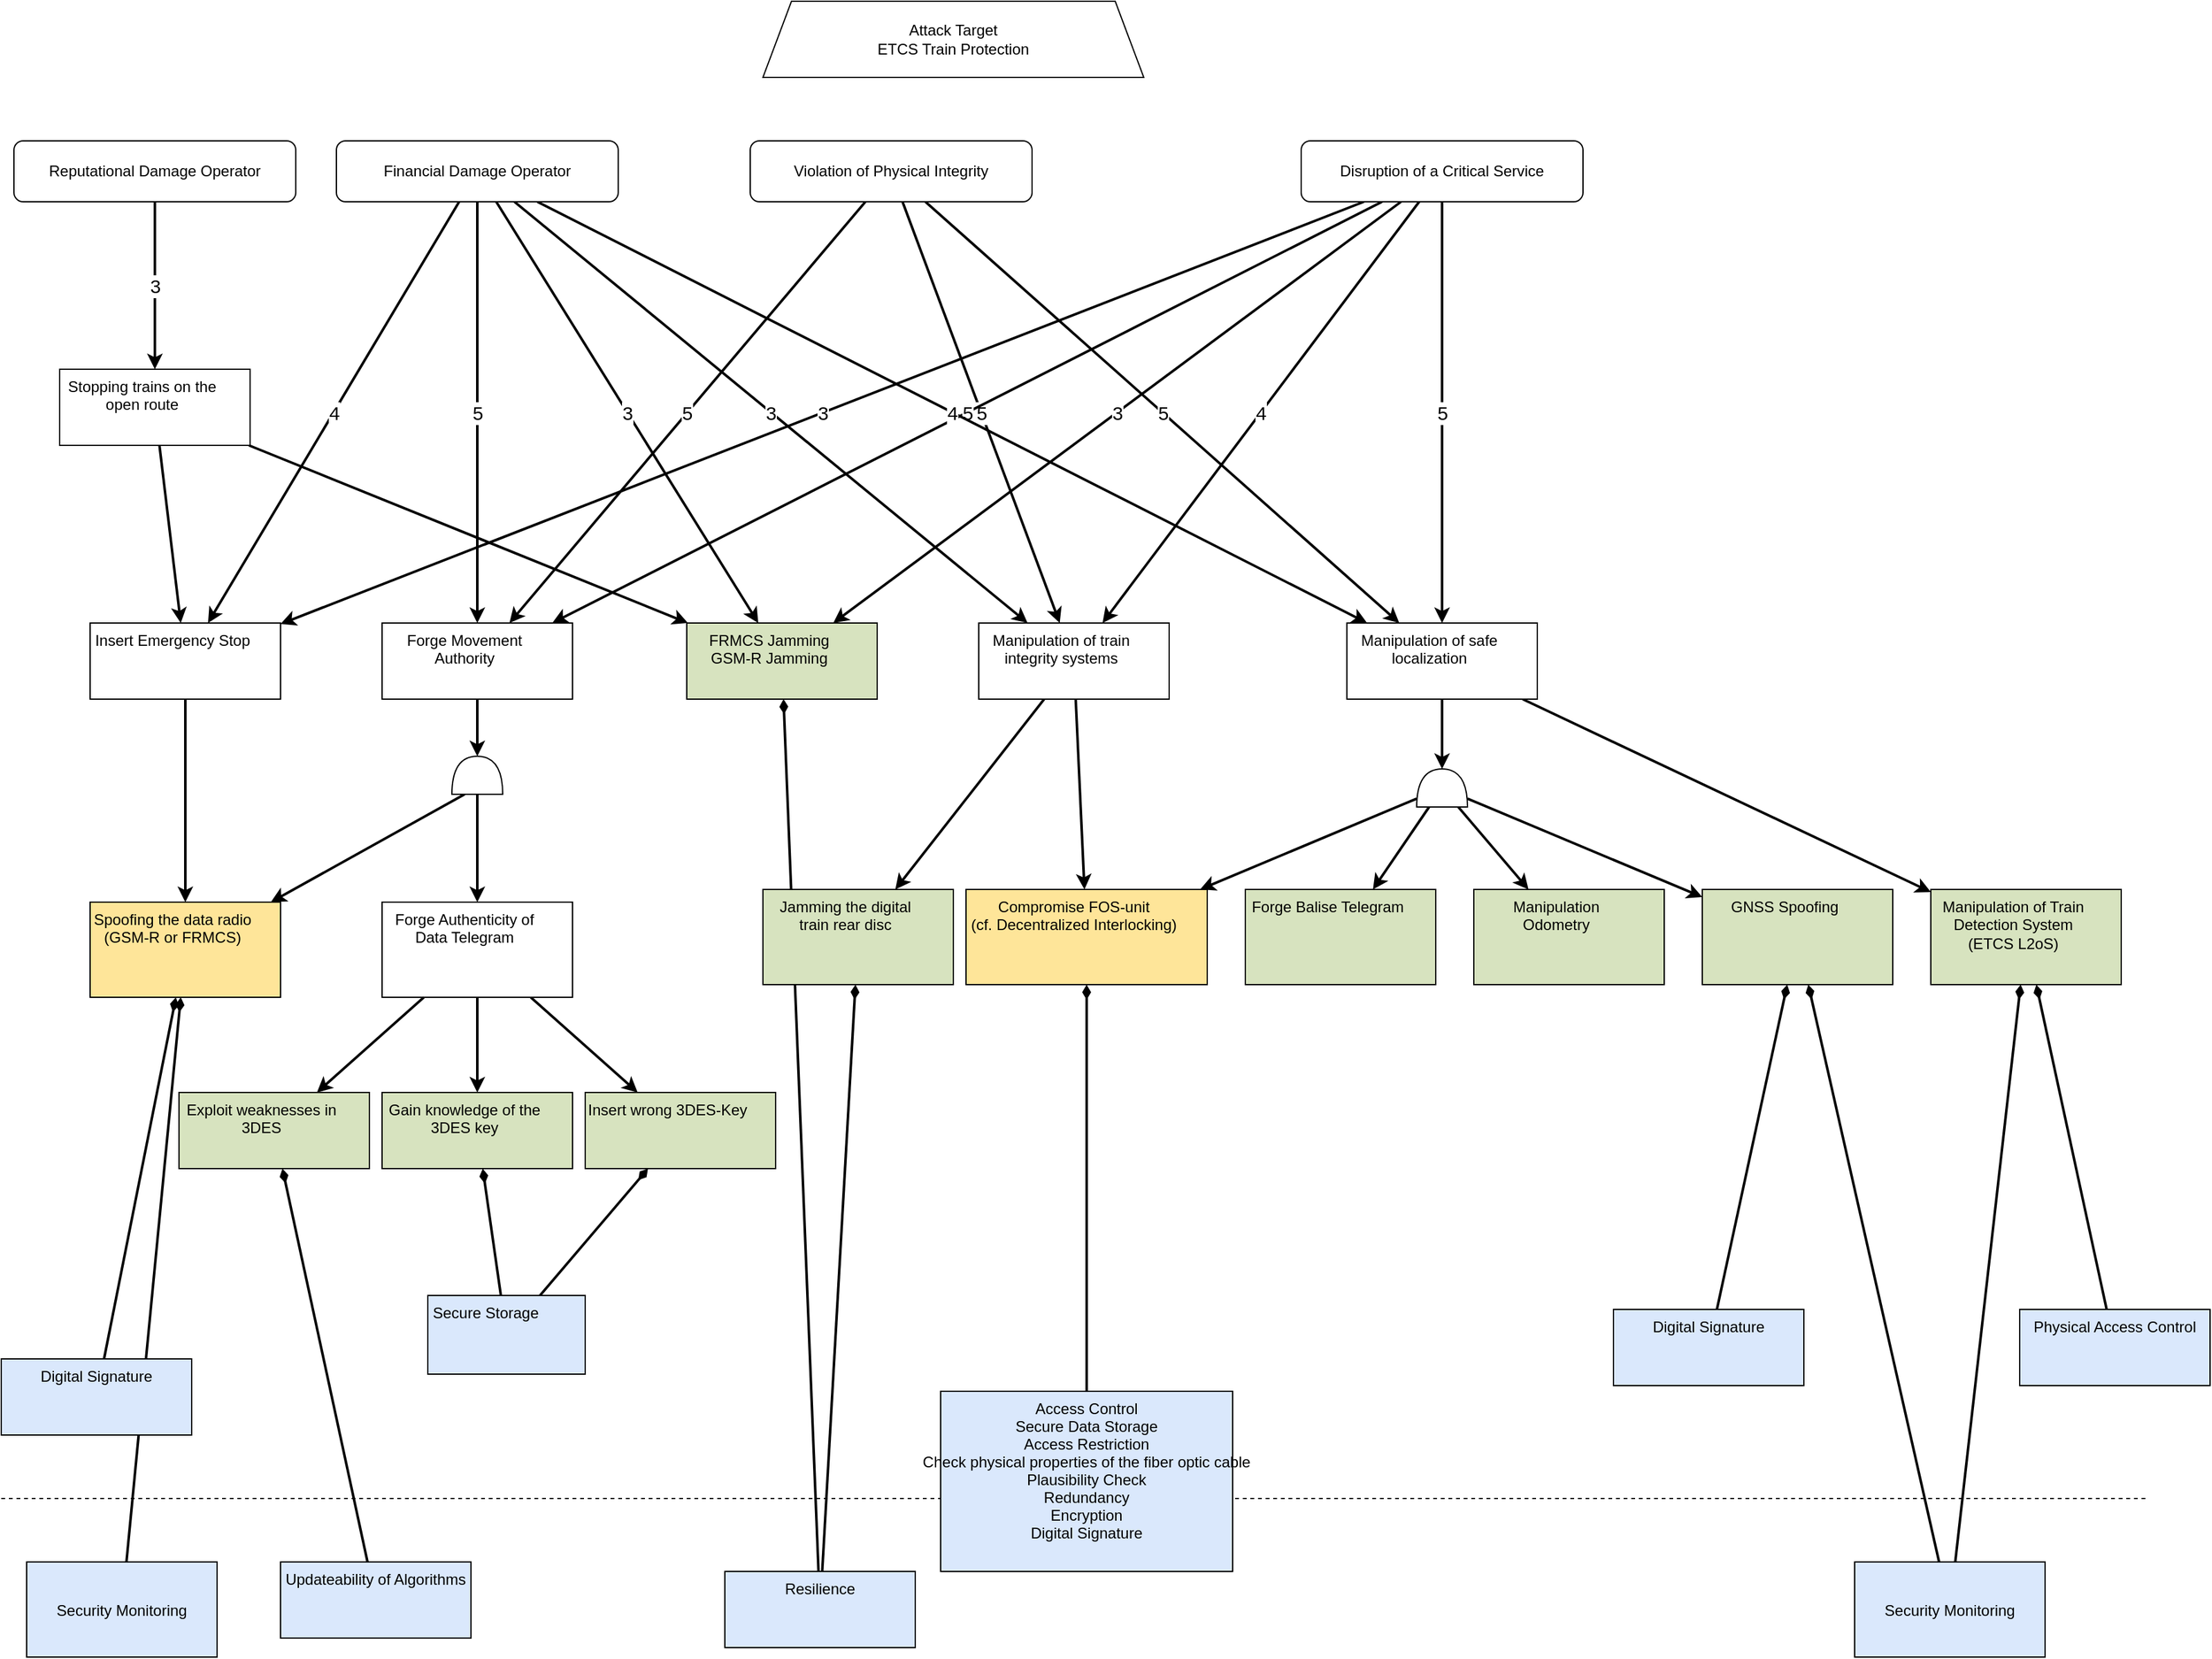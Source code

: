 <mxfile compressed="false" version="19.0.2" type="device">
  <diagram id="ATIOrnHLwweSFRtiGI0a" name="Seite-1">
    <mxGraphModel dx="1896" dy="2957" grid="1" gridSize="10" guides="1" tooltips="1" connect="1" arrows="1" fold="1" page="1" pageScale="1" pageWidth="1169" pageHeight="827" math="0" shadow="0">
      <root>
        <object tooltip="" id="0">
          <ag_global_attributes>
            <ag_global_attribute name="Resources" value="" iconName="hammer" min="0" max="5" />
            <ag_global_attribute name="Knowledge" value="" iconName="lightbulb" min="0" max="5" />
            <ag_global_attribute name="Location" value="" iconName="map_pin_ellipse" min="0" max="1" />
            <ag_global_attribute name="Impact" value="" iconName="flame" min="0" max="5" />
          </ag_global_attributes>
          <ag_attributes />
          <ag_computed_attributes />
          <ag_aggregation_functions>
            <ag_aggregation_function name="default" id="6b1d22791hih8" default="activity_w;link" fn="function (collection) { &#10;    var result = null; &#10;    if (collection.childAttributes.length == 1) { &#10;        result = collection.childAttributes[0].attributes;&#10;        result._marking = collection.childAttributes[0].id;&#10;    } else { &#10;        var candidates = []; &#10;        var worstValue = 0; &#10;        collection.childAttributes.forEach(function(child) { &#10;            var value = parseInt(child.computedAttribute); &#10;            if (value &gt; worstValue) { &#10;                worstValue = value; &#10;                candidates = []; &#10;                candidates.push(child); &#10;            } else if (value == worstValue) { &#10;                candidates.push(child); &#10;            } &#10;        }); &#10;        var tiebreaker = function(candidates, name, max) { &#10;            var min_value = max; &#10;            candidates.forEach(function(node) { &#10;                min_value = Math.min(min_value, node.attributes[name]); &#10;            }); &#10;            result = []; &#10;            candidates.forEach(function(node) { &#10;                if (node.attributes[name] == min_value) { &#10;                    result.push(node); &#10;                } &#10;            }); &#10;            return result; &#10;        }; &#10;        if (candidates.length &gt; 1) { &#10;            candidates = tiebreaker(candidates, &quot;Resources&quot;, collection.globalAttributes[&quot;Resources&quot;].max); &#10;            if (candidates.length &gt; 1) { &#10;                candidates = tiebreaker(candidates, &quot;Knowledge&quot;, collection.globalAttributes[&quot;Knowledge&quot;].max); &#10;            } &#10;        } &#10;        result = candidates[0].attributes;&#10;        result._marking = candidates[0].id;&#10;    } &#10;    return result; &#10;}" />
            <ag_aggregation_function name="AND" id="gf0d4f199018" default="and" fn="function (collection) { &#10;    var result = {}; &#10;    var ids = [];&#10;    collection.childAttributes.forEach(function(child) { &#10;    for (var attribute in child.attributes) { &#10;            if (attribute in result) { &#10;                result[attribute] += parseInt(child.attributes[attribute]); &#10;            } else { &#10;                result[attribute] = parseInt(child.attributes[attribute]); &#10;            } &#10;        }&#10;        ids.push(child.id);&#10;    }); &#10;    for (var attribute in result) { &#10;        if (attribute in collection.globalAttributes) { &#10;            result[attribute] = Math.min(collection.globalAttributes[attribute].max, result[attribute]); &#10;        } &#10;    }&#10;    result._marking = ids.join(&quot;;&quot;);&#10;    return result; &#10;}" />
            <ag_aggregation_function name="Security Control" id="73f575i0ghij5" default="activity_g;activity_y" fn="function (collection) { &#10;    var result = {}; &#10;    for (var attribute in collection.localAttributes) { &#10;        result[attribute] = parseInt(collection.localAttributes[attribute]); &#10;    } &#10;    collection.childAttributes.forEach(function(child) { &#10;        for (var attribute in child.attributes) { &#10;            if (attribute in collection.globalAttributes) { &#10;                if (attribute in result) { &#10;                    result[attribute] += parseInt(child.attributes[attribute]); &#10;                } &#10;            } &#10;        } &#10;    }); &#10;    for (var attribute in result) { &#10;        if (attribute in collection.globalAttributes) { &#10;            result[attribute] = Math.min(collection.globalAttributes[attribute].max, result[attribute]); &#10;        } &#10;    } &#10;    return result; &#10;}" />
            <ag_aggregation_function name="Risk" id="egf49jfgj408" default="consequence" fn="function (collection) {  &#10;    var maxRisk = &quot;L&quot;; &#10;    var matrix = [ &#10;        [&quot;L&quot;, &quot;L&quot;, &quot;L&quot;, &quot;L&quot;, &quot;L&quot;], &#10;        [&quot;L&quot;, &quot;L&quot;, &quot;M&quot;, &quot;M&quot;, &quot;M&quot;], &#10;        [&quot;L&quot;, &quot;M&quot;, &quot;M&quot;, &quot;S&quot;, &quot;S&quot;], &#10;        [&quot;L&quot;, &quot;M&quot;, &quot;S&quot;, &quot;V&quot;, &quot;V&quot;], &#10;        [&quot;L&quot;, &quot;M&quot;, &quot;S&quot;, &quot;V&quot;, &quot;V&quot;], &#10;    ];&#10;    var updatedImpacts = [];&#10;    var ids = [];&#10; &#10;    var compareRisk = function(risk1, risk2) { &#10;        /*&#10;        * Returns:&#10;        *  - Null: if one of the parameters is not a character representing a risk&#10;        *  - Negativ integer: if risk1 &lt; risk2&#10;        *  - Zero: if risks are equal&#10;        *  - Positive integer: if risk1 &gt; risk2&#10;        */&#10;        var values = [&quot;L&quot;, &quot;M&quot;, &quot;S&quot;, &quot;V&quot;]; &#10;        var index_risk1 = values.indexOf(risk1); &#10;        var index_risk2 = values.indexOf(risk2); &#10; &#10;        if (index_risk1 == -1 || index_risk2 == -1) { &#10;            return null; &#10;        } &#10;        return index_risk1 - index_risk2; &#10; &#10;    } &#10;     &#10;    collection.childAttributes.forEach(function(child) {  &#10;        var impact = 1;  &#10;        if (child.edgeWeight !== null) {  &#10;            impact = parseInt(child.edgeWeight);  &#10;        }&#10;        var _impact = parseInt(child.attributes._impact) || 0;&#10;        impact = Math.max(impact - _impact, 1);&#10;        updatedImpacts.push(child.id + ':' + impact);&#10;        var af = parseInt(child.computedAttribute) || parseInt(child.attributes._af);&#10;        risk = matrix[af - 1][impact - 1];&#10;        result = compareRisk(risk, maxRisk);&#10;        if (result &gt; 0) { &#10;            maxRisk = risk;&#10;            ids = [child.id];&#10;        } else if (result == 0){&#10;            ids.push(child.id);&#10;        }&#10;    });  &#10;  &#10;    var result = {'_risk': maxRisk, &quot;_marking&quot;: ids.join(&quot;;&quot;)};&#10;    if (updatedImpacts.length &gt; 0) {&#10;        result._weight = updatedImpacts.join(';');&#10;    }&#10;    return result;&#10;}" />
            <ag_aggregation_function name="Impact" id="3j7heb16d5f6" default="" fn="function(collection) {&#10;    var impact = 0;&#10;    var result = {}&#10;    &#10;    collection.childAttributes.forEach(function(child) {&#10;        if (&quot;Impact&quot; in child.attributes) {&#10;            impact += parseInt(child.attributes[&quot;Impact&quot;]);&#10;        } else if (&quot;Resources&quot; in child.attributes &amp;&amp; &quot;Knowledge&quot; in child.attributes &amp;&amp; &quot;Location&quot; in child.attributes) {&#10;            result._af = child.computedAttribute&#10;            result._marking = child.id;&#10;        }&#10;    });&#10;    result._impact = Math.min(impact, collection.globalAttributes[&quot;Impact&quot;].max);&#10;    &#10;    return result;&#10;}" />
          </ag_aggregation_functions>
          <ag_computed_attributes_functions>
            <ag_computed_attributes_function name="default" id="dbg60ff69g9a" default="activity_w;activity_g;activity_y" fn="function (collection) { &#10;    var colorMatrix = {&#10;        5: {&quot;fillColor&quot;: &quot;#cc0000&quot;, &quot;fontColor&quot;: &quot;#ffffff&quot;},&#10;        4: {&quot;fillColor&quot;: &quot;#ff4000&quot;, &quot;fontColor&quot;: &quot;#ffffff&quot;},&#10;        3: {&quot;fillColor&quot;: &quot;#ffdd00&quot;, &quot;fontColor&quot;: &quot;#000000&quot;},&#10;        2: {&quot;fillColor&quot;: &quot;#d4ff00&quot;, &quot;fontColor&quot;: &quot;#000000&quot;},&#10;        1: {&quot;fillColor&quot;: &quot;#40ff00&quot;, &quot;fontColor&quot;: &quot;#000000&quot;}&#10;    }&#10;    var matrix = [ &#10;        [5, 5, 4, 3, 2], &#10;        [5, 4, 4, 3, 2], &#10;        [5, 4, 4, 3, 2], &#10;        [4, 3, 3, 2, 1], &#10;        [3, 2, 2, 1, 1], &#10;    ];&#10;    var result = {};&#10;    &#10;    if (&quot;Knowledge&quot; in collection.cellAttributes &amp;&amp; &quot;Resources&quot; in collection.cellAttributes) {&#10;        var knowledgeIndex = parseInt(collection.cellAttributes[&quot;Knowledge&quot;]) - 1; &#10;        var resourcesIndex = parseInt(collection.cellAttributes[&quot;Resources&quot;]) - 1;&#10;        &#10;        var value = Math.min(5, &#10;            Math.max(collection.globalAttributes[&quot;Location&quot;].max, &#10;                Math.max( matrix[knowledgeIndex][resourcesIndex] - parseInt(collection.cellAttributes[&quot;Location&quot;])) &#10;            ));&#10;        result = colorMatrix[value] || result;&#10;        result[&quot;value&quot;] = value;&#10;    }&#10;    &#10;    return result;&#10;}" />
            <ag_computed_attributes_function name="Risk" id="6c831697g9i0a" default="consequence" fn="function(collection){&#10;    var riskMatrix = {&#10;        &quot;V&quot;: {&quot;fillColor&quot;: &quot;#cc0000&quot;, &quot;fontColor&quot;: &quot;#ffffff&quot;},&#10;        &quot;S&quot;: {&quot;fillColor&quot;: &quot;#ff4000&quot;, &quot;fontColor&quot;: &quot;#ffffff&quot;},&#10;        &quot;M&quot;: {&quot;fillColor&quot;: &quot;#ffdd00&quot;, &quot;fontColor&quot;: &quot;#000000&quot;},&#10;        &quot;L&quot;: {&quot;fillColor&quot;: &quot;#40ff00&quot;, &quot;fontColor&quot;: &quot;#000000&quot;},&#10;    };&#10;    var result = {};&#10;    &#10;    if (&quot;_risk&quot; in collection.cellAttributes) {&#10;        var risk = collection.cellAttributes[&quot;_risk&quot;];&#10;        result = riskMatrix[risk] || result;&#10;        result[&quot;value&quot;] = risk;&#10;    }&#10;    &#10;    return result; &#10;}" />
          </ag_computed_attributes_functions>
          <mxCell />
        </object>
        <object id="1">
          <ag_attributes />
          <ag_computed_attributes />
          <mxCell parent="0" />
        </object>
        <object label="Attack Target&#10;ETCS Train Protection" id="S334DzjDF6qX_r4PbiIl-1">
          <ag_attributes />
          <ag_computed_attributes />
          <mxCell style="whiteSpace=wrap;shape=trapezoid;size=0.075;" parent="1" vertex="1">
            <mxGeometry x="610" y="-1630" width="300" height="60" as="geometry" />
          </mxCell>
        </object>
        <object id="S334DzjDF6qX_r4PbiIl-22">
          <ag_attributes />
          <ag_computed_attributes />
          <mxCell style="edgeStyle=none;rounded=0;orthogonalLoop=1;jettySize=auto;html=1;entryX=1;entryY=0.5;entryDx=0;entryDy=0;entryPerimeter=0;strokeWidth=2;strokeColor=#000000;" parent="1" source="S334DzjDF6qX_r4PbiIl-2" target="S334DzjDF6qX_r4PbiIl-20" edge="1">
            <mxGeometry relative="1" as="geometry" />
          </mxCell>
        </object>
        <object label="Forge Movement Authority" id="S334DzjDF6qX_r4PbiIl-2">
          <ag_attributes label="NaN" Resources="5" Knowledge="5" Location="1" _marking="S334DzjDF6qX_r4PbiIl-20" />
          <ag_computed_attributes fillColor="#40ff00" fontColor="#000000" value="1" />
          <ag_aggregation_function_reference ag_aggregation_function_reference="6b1d22791hih8" />
          <ag_computed_attributes_function_reference ag_computed_attributes_function_reference="dbg60ff69g9a" />
          <mxCell style="whiteSpace=wrap;shape=attackgraphs.node;verticalAlign=top;spacingRight=20;" parent="1" vertex="1">
            <mxGeometry x="310" y="-1140" width="150" height="60" as="geometry" />
          </mxCell>
        </object>
        <object id="S334DzjDF6qX_r4PbiIl-21">
          <ag_attributes />
          <ag_computed_attributes />
          <mxCell style="edgeStyle=none;rounded=0;orthogonalLoop=1;jettySize=auto;html=1;strokeWidth=2;strokeColor=#000000;" parent="1" source="S334DzjDF6qX_r4PbiIl-3" target="S334DzjDF6qX_r4PbiIl-19" edge="1">
            <mxGeometry relative="1" as="geometry" />
          </mxCell>
        </object>
        <object label="Insert Emergency Stop" id="S334DzjDF6qX_r4PbiIl-3">
          <ag_attributes label="NaN" Resources="5" Knowledge="5" Location="1" _marking="S334DzjDF6qX_r4PbiIl-19" />
          <ag_computed_attributes fillColor="#40ff00" fontColor="#000000" value="1" />
          <ag_aggregation_function_reference ag_aggregation_function_reference="6b1d22791hih8" />
          <ag_computed_attributes_function_reference ag_computed_attributes_function_reference="dbg60ff69g9a" />
          <mxCell style="whiteSpace=wrap;shape=attackgraphs.node;verticalAlign=top;spacingRight=20;" parent="1" vertex="1">
            <mxGeometry x="80" y="-1140" width="150" height="60" as="geometry" />
          </mxCell>
        </object>
        <object id="S334DzjDF6qX_r4PbiIl-30">
          <ag_attributes />
          <ag_computed_attributes />
          <mxCell style="edgeStyle=none;rounded=0;orthogonalLoop=1;jettySize=auto;html=1;strokeWidth=2;strokeColor=#000000;" parent="1" source="S334DzjDF6qX_r4PbiIl-4" target="S334DzjDF6qX_r4PbiIl-17" edge="1">
            <mxGeometry relative="1" as="geometry" />
          </mxCell>
        </object>
        <object id="S334DzjDF6qX_r4PbiIl-32">
          <ag_attributes />
          <ag_computed_attributes />
          <mxCell style="edgeStyle=none;rounded=0;orthogonalLoop=1;jettySize=auto;html=1;strokeWidth=2;strokeColor=#000000;" parent="1" source="S334DzjDF6qX_r4PbiIl-4" target="S334DzjDF6qX_r4PbiIl-31" edge="1">
            <mxGeometry relative="1" as="geometry" />
          </mxCell>
        </object>
        <object label="Manipulation of train integrity systems" id="S334DzjDF6qX_r4PbiIl-4">
          <ag_attributes label="NaN" Resources="4" Knowledge="5" Location="1" _marking="S334DzjDF6qX_r4PbiIl-31" />
          <ag_computed_attributes fillColor="#40ff00" fontColor="#000000" value="1" />
          <ag_aggregation_function_reference ag_aggregation_function_reference="6b1d22791hih8" />
          <ag_computed_attributes_function_reference ag_computed_attributes_function_reference="dbg60ff69g9a" />
          <mxCell style="whiteSpace=wrap;shape=attackgraphs.node;verticalAlign=top;spacingRight=20;" parent="1" vertex="1">
            <mxGeometry x="780" y="-1140" width="150" height="60" as="geometry" />
          </mxCell>
        </object>
        <object id="S334DzjDF6qX_r4PbiIl-11">
          <ag_attributes />
          <ag_computed_attributes />
          <mxCell style="rounded=0;orthogonalLoop=1;jettySize=auto;html=1;entryX=1;entryY=0.5;entryDx=0;entryDy=0;entryPerimeter=0;strokeWidth=2;strokeColor=#000000;" parent="1" source="S334DzjDF6qX_r4PbiIl-5" target="S334DzjDF6qX_r4PbiIl-10" edge="1">
            <mxGeometry relative="1" as="geometry" />
          </mxCell>
        </object>
        <object id="S334DzjDF6qX_r4PbiIl-34">
          <ag_attributes />
          <ag_computed_attributes />
          <mxCell style="edgeStyle=none;rounded=0;orthogonalLoop=1;jettySize=auto;html=1;strokeWidth=2;strokeColor=#000000;" parent="1" source="S334DzjDF6qX_r4PbiIl-5" target="S334DzjDF6qX_r4PbiIl-33" edge="1">
            <mxGeometry relative="1" as="geometry" />
          </mxCell>
        </object>
        <object label="Manipulation of safe localization" id="S334DzjDF6qX_r4PbiIl-5">
          <ag_attributes label="NaN" Resources="5" Knowledge="5" Location="0" _marking="S334DzjDF6qX_r4PbiIl-33" />
          <ag_computed_attributes fillColor="#40ff00" fontColor="#000000" value="1" />
          <ag_aggregation_function_reference ag_aggregation_function_reference="6b1d22791hih8" />
          <ag_computed_attributes_function_reference ag_computed_attributes_function_reference="dbg60ff69g9a" />
          <mxCell style="whiteSpace=wrap;shape=attackgraphs.node;verticalAlign=top;spacingRight=20;" parent="1" vertex="1">
            <mxGeometry x="1070" y="-1140" width="150" height="60" as="geometry" />
          </mxCell>
        </object>
        <object id="a57bcUCDRaRUsXKtjvgS-3">
          <ag_attributes />
          <ag_computed_attributes />
          <mxCell style="edgeStyle=none;rounded=0;orthogonalLoop=1;jettySize=auto;html=1;strokeWidth=2;startArrow=diamondThin;startFill=1;endArrow=none;endFill=0;strokeColor=#000000;" parent="1" source="S334DzjDF6qX_r4PbiIl-6" target="a57bcUCDRaRUsXKtjvgS-1" edge="1">
            <mxGeometry relative="1" as="geometry" />
          </mxCell>
        </object>
        <object label="FRMCS Jamming&#10;GSM-R Jamming" Resources="2" Knowledge="2" Location="1" id="S334DzjDF6qX_r4PbiIl-6">
          <ag_attributes label="NaN" Resources="4" Knowledge="5" Location="1" />
          <ag_computed_attributes fillColor="#40ff00" fontColor="#000000" value="1" />
          <ag_computed_attributes_function_reference ag_computed_attributes_function_reference="dbg60ff69g9a" />
          <ag_aggregation_function_reference ag_aggregation_function_reference="73f575i0ghij5" />
          <mxCell style="whiteSpace=wrap;fillColor=#d7e3bf;shape=attackgraphs.node;verticalAlign=top;spacingRight=20;" parent="1" vertex="1">
            <mxGeometry x="550" y="-1140" width="150" height="60" as="geometry" />
          </mxCell>
        </object>
        <object label="Forge Balise Telegram" Resources="3" Knowledge="3" Location="0" id="S334DzjDF6qX_r4PbiIl-9">
          <ag_attributes />
          <ag_computed_attributes fillColor="#ff4000" fontColor="#ffffff" value="4" />
          <ag_computed_attributes_function_reference ag_computed_attributes_function_reference="dbg60ff69g9a" />
          <mxCell style="whiteSpace=wrap;fillColor=#d7e3bf;shape=attackgraphs.node;verticalAlign=top;spacingRight=20;" parent="1" vertex="1">
            <mxGeometry x="990" y="-930" width="150" height="75" as="geometry" />
          </mxCell>
        </object>
        <object id="S334DzjDF6qX_r4PbiIl-12">
          <ag_attributes />
          <ag_computed_attributes />
          <mxCell style="rounded=0;orthogonalLoop=1;jettySize=auto;html=1;strokeWidth=2;strokeColor=#000000;" parent="1" source="S334DzjDF6qX_r4PbiIl-10" target="S334DzjDF6qX_r4PbiIl-9" edge="1">
            <mxGeometry relative="1" as="geometry" />
          </mxCell>
        </object>
        <object id="S334DzjDF6qX_r4PbiIl-15">
          <ag_attributes />
          <ag_computed_attributes />
          <mxCell style="edgeStyle=none;rounded=0;orthogonalLoop=1;jettySize=auto;html=1;strokeWidth=2;strokeColor=#000000;" parent="1" source="S334DzjDF6qX_r4PbiIl-10" target="S334DzjDF6qX_r4PbiIl-13" edge="1">
            <mxGeometry relative="1" as="geometry" />
          </mxCell>
        </object>
        <object id="S334DzjDF6qX_r4PbiIl-16">
          <ag_attributes />
          <ag_computed_attributes />
          <mxCell style="edgeStyle=none;rounded=0;orthogonalLoop=1;jettySize=auto;html=1;strokeWidth=2;strokeColor=#000000;" parent="1" source="S334DzjDF6qX_r4PbiIl-10" target="S334DzjDF6qX_r4PbiIl-14" edge="1">
            <mxGeometry relative="1" as="geometry" />
          </mxCell>
        </object>
        <object id="S334DzjDF6qX_r4PbiIl-18">
          <ag_attributes />
          <ag_computed_attributes />
          <mxCell style="edgeStyle=none;rounded=0;orthogonalLoop=1;jettySize=auto;html=1;strokeWidth=2;strokeColor=#000000;" parent="1" source="S334DzjDF6qX_r4PbiIl-10" target="S334DzjDF6qX_r4PbiIl-17" edge="1">
            <mxGeometry relative="1" as="geometry" />
          </mxCell>
        </object>
        <labelValue id="S334DzjDF6qX_r4PbiIl-10">
          <labelValue labelValue="" />
          <ag_attributes label="NaN" Resources="5" Knowledge="5" Location="1" _marking="S334DzjDF6qX_r4PbiIl-9;S334DzjDF6qX_r4PbiIl-13;S334DzjDF6qX_r4PbiIl-14;S334DzjDF6qX_r4PbiIl-17" />
          <ag_computed_attributes />
          <ag_aggregation_function_reference ag_aggregation_function_reference="gf0d4f199018" />
          <mxCell style="shape=or;whiteSpace=wrap;html=1;rotation=-90;" parent="1" vertex="1">
            <mxGeometry x="1130" y="-1030" width="30" height="40" as="geometry" />
          </mxCell>
        </labelValue>
        <object label="Manipulation&#10;Odometry" Resources="3" Knowledge="4" Location="1" id="S334DzjDF6qX_r4PbiIl-13">
          <ag_attributes />
          <ag_computed_attributes fillColor="#d4ff00" fontColor="#000000" value="2" />
          <ag_computed_attributes_function_reference ag_computed_attributes_function_reference="dbg60ff69g9a" />
          <mxCell style="whiteSpace=wrap;fillColor=#d7e3bf;shape=attackgraphs.node;verticalAlign=top;spacingRight=20;" parent="1" vertex="1">
            <mxGeometry x="1170" y="-930" width="150" height="75" as="geometry" />
          </mxCell>
        </object>
        <object id="a57bcUCDRaRUsXKtjvgS-7">
          <ag_attributes />
          <ag_computed_attributes />
          <mxCell style="edgeStyle=none;rounded=0;orthogonalLoop=1;jettySize=auto;html=1;strokeWidth=2;startArrow=diamondThin;startFill=1;endArrow=none;endFill=0;strokeColor=#000000;" parent="1" source="S334DzjDF6qX_r4PbiIl-14" target="MC_vLJuqigJxGLQavAYv-2" edge="1">
            <mxGeometry relative="1" as="geometry" />
          </mxCell>
        </object>
        <object label="GNSS Spoofing" Resources="3" Knowledge="3" Location="1" id="S334DzjDF6qX_r4PbiIl-14">
          <ag_attributes label="NaN" Resources="5" Knowledge="5" Location="1" />
          <ag_computed_attributes fillColor="#40ff00" fontColor="#000000" value="1" />
          <ag_computed_attributes_function_reference ag_computed_attributes_function_reference="dbg60ff69g9a" />
          <ag_aggregation_function_reference ag_aggregation_function_reference="73f575i0ghij5" />
          <mxCell style="whiteSpace=wrap;fillColor=#d7e3bf;shape=attackgraphs.node;verticalAlign=top;spacingRight=20;" parent="1" vertex="1">
            <mxGeometry x="1350" y="-930" width="150" height="75" as="geometry" />
          </mxCell>
        </object>
        <object label="Compromise FOS-unit&#10;(cf. Decentralized Interlocking)" Resources="2" Knowledge="1" Location="1" id="S334DzjDF6qX_r4PbiIl-17">
          <ag_attributes label="NaN" Resources="5" Knowledge="5" Location="1" />
          <ag_computed_attributes fillColor="#40ff00" fontColor="#000000" value="1" />
          <ag_computed_attributes_function_reference ag_computed_attributes_function_reference="dbg60ff69g9a" />
          <ag_aggregation_function_reference ag_aggregation_function_reference="73f575i0ghij5" />
          <mxCell style="whiteSpace=wrap;shape=attackgraphs.node;verticalAlign=top;spacingRight=20;fillColor=#fee599;" parent="1" vertex="1">
            <mxGeometry x="770" y="-930" width="190" height="75" as="geometry" />
          </mxCell>
        </object>
        <object id="a57bcUCDRaRUsXKtjvgS-9">
          <ag_attributes />
          <ag_computed_attributes />
          <mxCell style="edgeStyle=none;rounded=0;orthogonalLoop=1;jettySize=auto;html=1;strokeWidth=2;startArrow=diamondThin;startFill=1;endArrow=none;endFill=0;strokeColor=#000000;" parent="1" source="S334DzjDF6qX_r4PbiIl-19" target="MC_vLJuqigJxGLQavAYv-9" edge="1">
            <mxGeometry relative="1" as="geometry" />
          </mxCell>
        </object>
        <object id="MC_vLJuqigJxGLQavAYv-3">
          <ag_attributes />
          <ag_computed_attributes />
          <mxCell style="rounded=0;orthogonalLoop=1;jettySize=auto;html=1;strokeWidth=2;strokeColor=#000000;endArrow=none;startArrow=diamondThin;startFill=1;endFill=0;" parent="1" source="S334DzjDF6qX_r4PbiIl-19" target="MC_vLJuqigJxGLQavAYv-8" edge="1">
            <mxGeometry relative="1" as="geometry" />
          </mxCell>
        </object>
        <object label="Spoofing the data radio&#10;(GSM-R or FRMCS)" Resources="3" Knowledge="3" Location="1" id="S334DzjDF6qX_r4PbiIl-19">
          <ag_attributes label="NaN" Resources="5" Knowledge="5" Location="1" />
          <ag_computed_attributes fillColor="#40ff00" fontColor="#000000" value="1" />
          <ag_computed_attributes_function_reference ag_computed_attributes_function_reference="dbg60ff69g9a" />
          <ag_aggregation_function_reference ag_aggregation_function_reference="73f575i0ghij5" />
          <mxCell style="whiteSpace=wrap;fillColor=#fee599;shape=attackgraphs.node;verticalAlign=top;spacingRight=20;" parent="1" vertex="1">
            <mxGeometry x="80" y="-920" width="150" height="75" as="geometry" />
          </mxCell>
        </object>
        <object id="S334DzjDF6qX_r4PbiIl-23">
          <ag_attributes />
          <ag_computed_attributes />
          <mxCell style="edgeStyle=none;rounded=0;orthogonalLoop=1;jettySize=auto;html=1;exitX=0;exitY=0.25;exitDx=0;exitDy=0;exitPerimeter=0;strokeWidth=2;strokeColor=#000000;" parent="1" source="S334DzjDF6qX_r4PbiIl-20" target="S334DzjDF6qX_r4PbiIl-19" edge="1">
            <mxGeometry relative="1" as="geometry" />
          </mxCell>
        </object>
        <object id="S334DzjDF6qX_r4PbiIl-25">
          <ag_attributes />
          <ag_computed_attributes />
          <mxCell style="edgeStyle=none;rounded=0;orthogonalLoop=1;jettySize=auto;html=1;strokeWidth=2;strokeColor=#000000;" parent="1" source="S334DzjDF6qX_r4PbiIl-20" target="S334DzjDF6qX_r4PbiIl-24" edge="1">
            <mxGeometry relative="1" as="geometry" />
          </mxCell>
        </object>
        <labelValue id="S334DzjDF6qX_r4PbiIl-20">
          <labelValue labelValue="" />
          <ag_attributes label="NaN" Resources="5" Knowledge="5" Location="1" _marking="S334DzjDF6qX_r4PbiIl-19;S334DzjDF6qX_r4PbiIl-24" />
          <ag_computed_attributes />
          <ag_aggregation_function_reference ag_aggregation_function_reference="gf0d4f199018" />
          <mxCell style="shape=or;whiteSpace=wrap;html=1;rotation=-90;" parent="1" vertex="1">
            <mxGeometry x="370" y="-1040" width="30" height="40" as="geometry" />
          </mxCell>
        </labelValue>
        <object id="S334DzjDF6qX_r4PbiIl-27">
          <ag_attributes />
          <ag_computed_attributes />
          <mxCell style="edgeStyle=none;rounded=0;orthogonalLoop=1;jettySize=auto;html=1;strokeWidth=2;strokeColor=#000000;" parent="1" source="S334DzjDF6qX_r4PbiIl-24" target="S334DzjDF6qX_r4PbiIl-26" edge="1">
            <mxGeometry relative="1" as="geometry" />
          </mxCell>
        </object>
        <object id="S334DzjDF6qX_r4PbiIl-29">
          <ag_attributes />
          <ag_computed_attributes />
          <mxCell style="edgeStyle=none;rounded=0;orthogonalLoop=1;jettySize=auto;html=1;strokeWidth=2;strokeColor=#000000;" parent="1" source="S334DzjDF6qX_r4PbiIl-24" target="S334DzjDF6qX_r4PbiIl-28" edge="1">
            <mxGeometry relative="1" as="geometry" />
          </mxCell>
        </object>
        <object label="Forge Authenticity of Data Telegram" id="S334DzjDF6qX_r4PbiIl-24">
          <ag_attributes label="NaN" Resources="5" Knowledge="5" Location="1" _marking="S334DzjDF6qX_r4PbiIl-26" />
          <ag_computed_attributes fillColor="#40ff00" fontColor="#000000" value="1" />
          <ag_aggregation_function_reference ag_aggregation_function_reference="6b1d22791hih8" />
          <ag_computed_attributes_function_reference ag_computed_attributes_function_reference="dbg60ff69g9a" />
          <mxCell style="whiteSpace=wrap;shape=attackgraphs.node;verticalAlign=top;spacingRight=20;" parent="1" vertex="1">
            <mxGeometry x="310" y="-920" width="150" height="75" as="geometry" />
          </mxCell>
        </object>
        <object id="a57bcUCDRaRUsXKtjvgS-6">
          <ag_attributes />
          <ag_computed_attributes />
          <mxCell style="edgeStyle=none;rounded=0;orthogonalLoop=1;jettySize=auto;html=1;strokeWidth=2;startArrow=diamondThin;startFill=1;endArrow=none;endFill=0;strokeColor=#000000;" parent="1" source="S334DzjDF6qX_r4PbiIl-26" target="a57bcUCDRaRUsXKtjvgS-4" edge="1">
            <mxGeometry relative="1" as="geometry" />
          </mxCell>
        </object>
        <object label="Gain knowledge of the 3DES key" Resources="3" Knowledge="3" Location="0" id="S334DzjDF6qX_r4PbiIl-26">
          <ag_attributes label="NaN" Resources="5" Knowledge="5" Location="1" />
          <ag_computed_attributes fillColor="#40ff00" fontColor="#000000" value="1" />
          <ag_computed_attributes_function_reference ag_computed_attributes_function_reference="dbg60ff69g9a" />
          <ag_aggregation_function_reference ag_aggregation_function_reference="73f575i0ghij5" />
          <mxCell style="whiteSpace=wrap;fillColor=#d7e3bf;shape=attackgraphs.node;verticalAlign=top;spacingRight=20;" parent="1" vertex="1">
            <mxGeometry x="310" y="-770" width="150" height="60" as="geometry" />
          </mxCell>
        </object>
        <object id="a57bcUCDRaRUsXKtjvgS-5">
          <ag_attributes />
          <ag_computed_attributes />
          <mxCell style="edgeStyle=none;rounded=0;orthogonalLoop=1;jettySize=auto;html=1;strokeWidth=2;startArrow=diamondThin;startFill=1;endArrow=none;endFill=0;strokeColor=#000000;" parent="1" source="S334DzjDF6qX_r4PbiIl-28" target="a57bcUCDRaRUsXKtjvgS-4" edge="1">
            <mxGeometry relative="1" as="geometry" />
          </mxCell>
        </object>
        <object label="Insert wrong 3DES-Key" Resources="3" Knowledge="4" Location="0" id="S334DzjDF6qX_r4PbiIl-28">
          <ag_attributes label="NaN" Resources="5" Knowledge="5" Location="1" />
          <ag_computed_attributes fillColor="#40ff00" fontColor="#000000" value="1" />
          <ag_computed_attributes_function_reference ag_computed_attributes_function_reference="dbg60ff69g9a" />
          <ag_aggregation_function_reference ag_aggregation_function_reference="73f575i0ghij5" />
          <mxCell style="whiteSpace=wrap;fillColor=#d7e3bf;shape=attackgraphs.node;verticalAlign=top;spacingRight=20;" parent="1" vertex="1">
            <mxGeometry x="470" y="-770" width="150" height="60" as="geometry" />
          </mxCell>
        </object>
        <object id="a57bcUCDRaRUsXKtjvgS-2">
          <ag_attributes />
          <ag_computed_attributes />
          <mxCell style="rounded=0;orthogonalLoop=1;jettySize=auto;html=1;strokeWidth=2;startArrow=diamondThin;startFill=1;endArrow=none;endFill=0;strokeColor=#000000;" parent="1" source="S334DzjDF6qX_r4PbiIl-31" target="a57bcUCDRaRUsXKtjvgS-1" edge="1">
            <mxGeometry relative="1" as="geometry" />
          </mxCell>
        </object>
        <object label="Jamming the digital train rear disc" Resources="2" Knowledge="2" Location="1" id="S334DzjDF6qX_r4PbiIl-31">
          <ag_attributes label="NaN" Resources="4" Knowledge="5" Location="1" />
          <ag_computed_attributes fillColor="#40ff00" fontColor="#000000" value="1" />
          <ag_computed_attributes_function_reference ag_computed_attributes_function_reference="dbg60ff69g9a" />
          <ag_aggregation_function_reference ag_aggregation_function_reference="73f575i0ghij5" />
          <mxCell style="whiteSpace=wrap;rounded=0;fillColor=#D7E3BF;shape=attackgraphs.node;verticalAlign=top;spacingRight=20;" parent="1" vertex="1">
            <mxGeometry x="610" y="-930" width="150" height="75" as="geometry" />
          </mxCell>
        </object>
        <object id="a57bcUCDRaRUsXKtjvgS-11">
          <ag_attributes />
          <ag_computed_attributes />
          <mxCell style="edgeStyle=none;orthogonalLoop=1;jettySize=auto;html=1;strokeWidth=2;startArrow=diamondThin;startFill=1;endArrow=none;endFill=0;strokeColor=#000000;rounded=0;" parent="1" source="S334DzjDF6qX_r4PbiIl-33" target="yD0TuU7NezVJV3o__hUc-11" edge="1">
            <mxGeometry relative="1" as="geometry">
              <mxPoint x="1680" y="-840" as="sourcePoint" />
              <Array as="points" />
            </mxGeometry>
          </mxCell>
        </object>
        <object id="MC_vLJuqigJxGLQavAYv-7">
          <ag_attributes />
          <ag_computed_attributes />
          <mxCell style="edgeStyle=none;rounded=0;orthogonalLoop=1;jettySize=auto;html=1;strokeWidth=2;strokeColor=#000000;endArrow=none;startArrow=diamondThin;startFill=1;endFill=0;" parent="1" source="S334DzjDF6qX_r4PbiIl-33" target="MC_vLJuqigJxGLQavAYv-2" edge="1">
            <mxGeometry relative="1" as="geometry" />
          </mxCell>
        </object>
        <object label="Manipulation of Train Detection System&#10;(ETCS L2oS)" Resources="3" Knowledge="4" Location="0" id="S334DzjDF6qX_r4PbiIl-33">
          <ag_attributes label="NaN" Resources="5" Knowledge="5" Location="0" />
          <ag_computed_attributes fillColor="#40ff00" fontColor="#000000" value="1" />
          <ag_computed_attributes_function_reference ag_computed_attributes_function_reference="dbg60ff69g9a" />
          <ag_aggregation_function_reference ag_aggregation_function_reference="73f575i0ghij5" />
          <mxCell style="whiteSpace=wrap;fillColor=#d7e3bf;shape=attackgraphs.node;verticalAlign=top;spacingRight=20;" parent="1" vertex="1">
            <mxGeometry x="1530" y="-930" width="150" height="75" as="geometry" />
          </mxCell>
        </object>
        <object label="5" id="S334DzjDF6qX_r4PbiIl-36">
          <ag_attributes />
          <ag_computed_attributes />
          <mxCell style="edgeStyle=none;rounded=0;orthogonalLoop=1;jettySize=auto;html=1;strokeWidth=2;fontSize=15;strokeColor=#000000;" parent="1" source="S334DzjDF6qX_r4PbiIl-35" target="S334DzjDF6qX_r4PbiIl-2" edge="1">
            <mxGeometry relative="1" as="geometry" />
          </mxCell>
        </object>
        <object label="5" id="S334DzjDF6qX_r4PbiIl-37">
          <ag_attributes />
          <ag_computed_attributes />
          <mxCell style="edgeStyle=none;rounded=0;orthogonalLoop=1;jettySize=auto;html=1;strokeWidth=2;fontSize=15;strokeColor=#000000;" parent="1" source="S334DzjDF6qX_r4PbiIl-35" target="S334DzjDF6qX_r4PbiIl-4" edge="1">
            <mxGeometry relative="1" as="geometry" />
          </mxCell>
        </object>
        <object label="5" id="S334DzjDF6qX_r4PbiIl-38">
          <ag_attributes />
          <ag_computed_attributes />
          <mxCell style="edgeStyle=none;rounded=0;orthogonalLoop=1;jettySize=auto;html=1;strokeWidth=2;fontSize=15;strokeColor=#000000;" parent="1" source="S334DzjDF6qX_r4PbiIl-35" target="S334DzjDF6qX_r4PbiIl-5" edge="1">
            <mxGeometry relative="1" as="geometry" />
          </mxCell>
        </object>
        <object label="Violation of Physical Integrity" id="S334DzjDF6qX_r4PbiIl-35">
          <ag_attributes _risk="L" _marking="S334DzjDF6qX_r4PbiIl-2;S334DzjDF6qX_r4PbiIl-4;S334DzjDF6qX_r4PbiIl-5" _weight="S334DzjDF6qX_r4PbiIl-2:5;S334DzjDF6qX_r4PbiIl-4:5;S334DzjDF6qX_r4PbiIl-5:5" />
          <ag_computed_attributes fillColor="#40ff00" fontColor="#000000" value="L" />
          <ag_aggregation_function_reference ag_aggregation_function_reference="egf49jfgj408" />
          <ag_computed_attributes_function_reference ag_computed_attributes_function_reference="6c831697g9i0a" />
          <mxCell style="rounded=1;whiteSpace=wrap;shape=attackgraphs.node;" parent="1" vertex="1">
            <mxGeometry x="600" y="-1520" width="222" height="48" as="geometry" />
          </mxCell>
        </object>
        <object label="3" id="S334DzjDF6qX_r4PbiIl-40">
          <ag_attributes />
          <ag_computed_attributes />
          <mxCell style="edgeStyle=none;rounded=0;orthogonalLoop=1;jettySize=auto;html=1;strokeWidth=2;fontSize=15;strokeColor=#000000;" parent="1" source="S334DzjDF6qX_r4PbiIl-39" target="S334DzjDF6qX_r4PbiIl-6" edge="1">
            <mxGeometry relative="1" as="geometry" />
          </mxCell>
        </object>
        <object label="5" id="S334DzjDF6qX_r4PbiIl-41">
          <ag_attributes />
          <ag_computed_attributes />
          <mxCell style="edgeStyle=none;rounded=0;orthogonalLoop=1;jettySize=auto;html=1;strokeWidth=2;fontSize=15;strokeColor=#000000;" parent="1" source="S334DzjDF6qX_r4PbiIl-39" target="S334DzjDF6qX_r4PbiIl-5" edge="1">
            <mxGeometry relative="1" as="geometry" />
          </mxCell>
        </object>
        <object label="4" id="S334DzjDF6qX_r4PbiIl-42">
          <ag_attributes />
          <ag_computed_attributes />
          <mxCell style="edgeStyle=none;rounded=0;orthogonalLoop=1;jettySize=auto;html=1;strokeWidth=2;fontSize=15;strokeColor=#000000;" parent="1" source="S334DzjDF6qX_r4PbiIl-39" target="S334DzjDF6qX_r4PbiIl-4" edge="1">
            <mxGeometry relative="1" as="geometry" />
          </mxCell>
        </object>
        <object label="5" id="S334DzjDF6qX_r4PbiIl-43">
          <ag_attributes />
          <ag_computed_attributes />
          <mxCell style="edgeStyle=none;rounded=0;orthogonalLoop=1;jettySize=auto;html=1;strokeWidth=2;fontSize=15;strokeColor=#000000;" parent="1" source="S334DzjDF6qX_r4PbiIl-39" target="S334DzjDF6qX_r4PbiIl-2" edge="1">
            <mxGeometry relative="1" as="geometry" />
          </mxCell>
        </object>
        <object label="3" id="S334DzjDF6qX_r4PbiIl-44">
          <ag_attributes />
          <ag_computed_attributes />
          <mxCell style="edgeStyle=none;rounded=0;orthogonalLoop=1;jettySize=auto;html=1;strokeWidth=2;fontSize=15;strokeColor=#000000;" parent="1" source="S334DzjDF6qX_r4PbiIl-39" target="S334DzjDF6qX_r4PbiIl-3" edge="1">
            <mxGeometry relative="1" as="geometry" />
          </mxCell>
        </object>
        <object label="Disruption of a Critical Service" id="S334DzjDF6qX_r4PbiIl-39">
          <ag_attributes _risk="L" _marking="S334DzjDF6qX_r4PbiIl-6;S334DzjDF6qX_r4PbiIl-5;S334DzjDF6qX_r4PbiIl-4;S334DzjDF6qX_r4PbiIl-2;S334DzjDF6qX_r4PbiIl-3" _weight="S334DzjDF6qX_r4PbiIl-6:3;S334DzjDF6qX_r4PbiIl-5:5;S334DzjDF6qX_r4PbiIl-4:4;S334DzjDF6qX_r4PbiIl-2:5;S334DzjDF6qX_r4PbiIl-3:3" />
          <ag_computed_attributes fillColor="#40ff00" fontColor="#000000" value="L" />
          <ag_aggregation_function_reference ag_aggregation_function_reference="egf49jfgj408" />
          <ag_computed_attributes_function_reference ag_computed_attributes_function_reference="6c831697g9i0a" />
          <mxCell style="rounded=1;whiteSpace=wrap;shape=attackgraphs.node;" parent="1" vertex="1">
            <mxGeometry x="1034" y="-1520" width="222" height="48" as="geometry" />
          </mxCell>
        </object>
        <object label="4" id="S334DzjDF6qX_r4PbiIl-46">
          <ag_attributes />
          <ag_computed_attributes />
          <mxCell style="edgeStyle=none;rounded=0;orthogonalLoop=1;jettySize=auto;html=1;strokeWidth=2;fontSize=15;strokeColor=#000000;" parent="1" source="S334DzjDF6qX_r4PbiIl-45" target="S334DzjDF6qX_r4PbiIl-3" edge="1">
            <mxGeometry relative="1" as="geometry" />
          </mxCell>
        </object>
        <object label="5" id="S334DzjDF6qX_r4PbiIl-47">
          <ag_attributes />
          <ag_computed_attributes />
          <mxCell style="edgeStyle=none;rounded=0;orthogonalLoop=1;jettySize=auto;html=1;strokeWidth=2;fontSize=15;strokeColor=#000000;" parent="1" source="S334DzjDF6qX_r4PbiIl-45" target="S334DzjDF6qX_r4PbiIl-2" edge="1">
            <mxGeometry relative="1" as="geometry" />
          </mxCell>
        </object>
        <object label="3" id="S334DzjDF6qX_r4PbiIl-48">
          <ag_attributes />
          <ag_computed_attributes />
          <mxCell style="edgeStyle=none;rounded=0;orthogonalLoop=1;jettySize=auto;html=1;strokeWidth=2;fontSize=15;strokeColor=#000000;" parent="1" source="S334DzjDF6qX_r4PbiIl-45" target="S334DzjDF6qX_r4PbiIl-4" edge="1">
            <mxGeometry relative="1" as="geometry" />
          </mxCell>
        </object>
        <object label="4" id="S334DzjDF6qX_r4PbiIl-49">
          <ag_attributes />
          <ag_computed_attributes />
          <mxCell style="edgeStyle=none;rounded=0;orthogonalLoop=1;jettySize=auto;html=1;strokeWidth=2;fontSize=15;strokeColor=#000000;" parent="1" source="S334DzjDF6qX_r4PbiIl-45" target="S334DzjDF6qX_r4PbiIl-5" edge="1">
            <mxGeometry relative="1" as="geometry" />
          </mxCell>
        </object>
        <object label="3" id="S334DzjDF6qX_r4PbiIl-50">
          <ag_attributes />
          <ag_computed_attributes />
          <mxCell style="edgeStyle=none;rounded=0;orthogonalLoop=1;jettySize=auto;html=1;strokeWidth=2;fontSize=15;strokeColor=#000000;" parent="1" source="S334DzjDF6qX_r4PbiIl-45" target="S334DzjDF6qX_r4PbiIl-6" edge="1">
            <mxGeometry relative="1" as="geometry" />
          </mxCell>
        </object>
        <object label="Financial Damage Operator" id="S334DzjDF6qX_r4PbiIl-45">
          <ag_attributes _risk="L" _marking="S334DzjDF6qX_r4PbiIl-3;S334DzjDF6qX_r4PbiIl-2;S334DzjDF6qX_r4PbiIl-4;S334DzjDF6qX_r4PbiIl-5;S334DzjDF6qX_r4PbiIl-6" _weight="S334DzjDF6qX_r4PbiIl-3:4;S334DzjDF6qX_r4PbiIl-2:5;S334DzjDF6qX_r4PbiIl-4:3;S334DzjDF6qX_r4PbiIl-5:4;S334DzjDF6qX_r4PbiIl-6:3" />
          <ag_computed_attributes fillColor="#40ff00" fontColor="#000000" value="L" />
          <ag_aggregation_function_reference ag_aggregation_function_reference="egf49jfgj408" />
          <ag_computed_attributes_function_reference ag_computed_attributes_function_reference="6c831697g9i0a" />
          <mxCell style="rounded=1;whiteSpace=wrap;shape=attackgraphs.node;" parent="1" vertex="1">
            <mxGeometry x="274" y="-1520" width="222" height="48" as="geometry" />
          </mxCell>
        </object>
        <object id="gPcQZ0GQat64RpiHA7UV-3">
          <ag_attributes />
          <ag_computed_attributes />
          <mxCell style="rounded=0;orthogonalLoop=1;jettySize=auto;html=1;strokeWidth=2;strokeColor=#000000;" parent="1" source="gPcQZ0GQat64RpiHA7UV-2" target="S334DzjDF6qX_r4PbiIl-3" edge="1">
            <mxGeometry relative="1" as="geometry" />
          </mxCell>
        </object>
        <object id="gPcQZ0GQat64RpiHA7UV-6">
          <ag_attributes />
          <ag_computed_attributes />
          <mxCell style="edgeStyle=none;rounded=0;orthogonalLoop=1;jettySize=auto;html=1;strokeWidth=2;fontSize=15;strokeColor=#000000;" parent="1" source="gPcQZ0GQat64RpiHA7UV-2" target="S334DzjDF6qX_r4PbiIl-6" edge="1">
            <mxGeometry relative="1" as="geometry" />
          </mxCell>
        </object>
        <object label="Stopping trains on the open route" id="gPcQZ0GQat64RpiHA7UV-2">
          <ag_attributes label="NaN" Resources="4" Knowledge="5" Location="1" _marking="S334DzjDF6qX_r4PbiIl-6" />
          <ag_computed_attributes fillColor="#40ff00" fontColor="#000000" value="1" />
          <ag_aggregation_function_reference ag_aggregation_function_reference="6b1d22791hih8" />
          <ag_computed_attributes_function_reference ag_computed_attributes_function_reference="dbg60ff69g9a" />
          <mxCell style="whiteSpace=wrap;shape=attackgraphs.node;verticalAlign=top;spacingRight=20;" parent="1" vertex="1">
            <mxGeometry x="56" y="-1340" width="150" height="60" as="geometry" />
          </mxCell>
        </object>
        <object label="3" id="gPcQZ0GQat64RpiHA7UV-5">
          <ag_attributes />
          <ag_computed_attributes />
          <mxCell style="edgeStyle=none;rounded=0;orthogonalLoop=1;jettySize=auto;html=1;strokeWidth=2;fontSize=15;strokeColor=#000000;" parent="1" source="gPcQZ0GQat64RpiHA7UV-4" target="gPcQZ0GQat64RpiHA7UV-2" edge="1">
            <mxGeometry relative="1" as="geometry" />
          </mxCell>
        </object>
        <object label="Reputational Damage Operator" id="gPcQZ0GQat64RpiHA7UV-4">
          <ag_attributes _risk="L" _marking="gPcQZ0GQat64RpiHA7UV-2" _weight="gPcQZ0GQat64RpiHA7UV-2:3" />
          <ag_computed_attributes fillColor="#40ff00" fontColor="#000000" value="L" />
          <ag_aggregation_function_reference ag_aggregation_function_reference="egf49jfgj408" />
          <ag_computed_attributes_function_reference ag_computed_attributes_function_reference="6c831697g9i0a" />
          <mxCell style="rounded=1;whiteSpace=wrap;shape=attackgraphs.node;" parent="1" vertex="1">
            <mxGeometry x="20" y="-1520" width="222" height="48" as="geometry" />
          </mxCell>
        </object>
        <object label="Resilience" Resources="2" Knowledge="3" Location="0" id="a57bcUCDRaRUsXKtjvgS-1">
          <ag_attributes />
          <ag_computed_attributes />
          <mxCell style="shape=attackgraphs.node;fillColor=#DAE8FC;verticalAlign=top;" parent="1" vertex="1">
            <mxGeometry x="580" y="-392.5" width="150" height="60" as="geometry" />
          </mxCell>
        </object>
        <object label="Secure Storage" Resources="2" Knowledge="2" Location="1" id="a57bcUCDRaRUsXKtjvgS-4">
          <ag_attributes />
          <ag_computed_attributes />
          <mxCell style="shape=attackgraphs.node;fillColor=#DAE8FC;verticalAlign=top;align=left;spacingLeft=2;" parent="1" vertex="1">
            <mxGeometry x="346" y="-610" width="124" height="62" as="geometry" />
          </mxCell>
        </object>
        <object label="Digital Signature" Resources="2" Knowledge="2" Location="0" id="yD0TuU7NezVJV3o__hUc-8">
          <ag_attributes />
          <ag_computed_attributes />
          <mxCell style="shape=attackgraphs.node;fillColor=#DAE8FC;verticalAlign=top;" parent="1" vertex="1">
            <mxGeometry x="1280" y="-599" width="150" height="60" as="geometry" />
          </mxCell>
        </object>
        <object label="Physical Access Control" Resources="1" Knowledge="1" Location="0" id="yD0TuU7NezVJV3o__hUc-11">
          <ag_attributes />
          <ag_computed_attributes />
          <mxCell style="shape=attackgraphs.node;fillColor=#DAE8FC;verticalAlign=top;" parent="1" vertex="1">
            <mxGeometry x="1600" y="-599" width="150" height="60" as="geometry" />
          </mxCell>
        </object>
        <object label="" id="yD0TuU7NezVJV3o__hUc-15">
          <ag_attributes />
          <ag_computed_attributes />
          <mxCell style="endArrow=none;dashed=1;html=1;rounded=0;strokeWidth=1;strokeColor=#000000;" parent="1" edge="1">
            <mxGeometry width="50" height="50" relative="1" as="geometry">
              <mxPoint x="10" y="-450" as="sourcePoint" />
              <mxPoint x="1700" y="-450" as="targetPoint" />
            </mxGeometry>
          </mxCell>
        </object>
        <object id="5FSOEAM3xQfQGKgLr5Br-1">
          <ag_attributes />
          <ag_computed_attributes />
          <mxCell style="edgeStyle=none;rounded=0;orthogonalLoop=1;jettySize=auto;html=1;strokeWidth=2;startArrow=diamondThin;startFill=1;endArrow=none;endFill=0;strokeColor=#000000;" parent="1" source="S334DzjDF6qX_r4PbiIl-14" target="yD0TuU7NezVJV3o__hUc-8" edge="1">
            <mxGeometry relative="1" as="geometry">
              <mxPoint x="1362.042" y="-845" as="sourcePoint" />
              <mxPoint x="852.312" y="-583" as="targetPoint" />
            </mxGeometry>
          </mxCell>
        </object>
        <object label="Exploit weaknesses in 3DES" Resources="3" Knowledge="3" Location="0" id="5FSOEAM3xQfQGKgLr5Br-2">
          <ag_attributes label="NaN" Resources="5" Knowledge="5" Location="0" />
          <ag_computed_attributes fillColor="#40ff00" fontColor="#000000" value="1" />
          <ag_computed_attributes_function_reference ag_computed_attributes_function_reference="dbg60ff69g9a" />
          <ag_aggregation_function_reference ag_aggregation_function_reference="73f575i0ghij5" />
          <mxCell style="whiteSpace=wrap;fillColor=#d7e3bf;shape=attackgraphs.node;verticalAlign=top;spacingRight=20;" parent="1" vertex="1">
            <mxGeometry x="150" y="-770" width="150" height="60" as="geometry" />
          </mxCell>
        </object>
        <object id="5FSOEAM3xQfQGKgLr5Br-3">
          <ag_attributes />
          <ag_computed_attributes />
          <mxCell style="edgeStyle=none;rounded=0;orthogonalLoop=1;jettySize=auto;html=1;strokeWidth=2;strokeColor=#000000;" parent="1" source="S334DzjDF6qX_r4PbiIl-24" target="5FSOEAM3xQfQGKgLr5Br-2" edge="1">
            <mxGeometry relative="1" as="geometry">
              <mxPoint x="368.684" y="-835" as="sourcePoint" />
              <mxPoint x="316.053" y="-760" as="targetPoint" />
            </mxGeometry>
          </mxCell>
        </object>
        <object label="Updateability of Algorithms" Resources="2" Knowledge="3" Location="0" id="5FSOEAM3xQfQGKgLr5Br-4">
          <ag_attributes />
          <ag_computed_attributes />
          <mxCell style="shape=attackgraphs.node;fillColor=#DAE8FC;verticalAlign=top;whiteSpace=wrap;" parent="1" vertex="1">
            <mxGeometry x="230" y="-400" width="150" height="60" as="geometry" />
          </mxCell>
        </object>
        <object id="5FSOEAM3xQfQGKgLr5Br-5">
          <ag_attributes />
          <ag_computed_attributes />
          <mxCell style="edgeStyle=none;rounded=0;orthogonalLoop=1;jettySize=auto;html=1;strokeWidth=2;startArrow=diamondThin;startFill=1;endArrow=none;endFill=0;strokeColor=#000000;" parent="1" source="5FSOEAM3xQfQGKgLr5Br-2" target="5FSOEAM3xQfQGKgLr5Br-4" edge="1">
            <mxGeometry relative="1" as="geometry">
              <mxPoint x="171.125" y="-593" as="sourcePoint" />
              <mxPoint x="179.999" y="-476" as="targetPoint" />
            </mxGeometry>
          </mxCell>
        </object>
        <object label="Security Monitoring" Resources="1" Knowledge="1" Location="0" id="MC_vLJuqigJxGLQavAYv-2">
          <ag_attributes />
          <ag_computed_attributes />
          <mxCell style="shape=attackgraphs.node;fillColor=#DAE8FC" parent="1" vertex="1">
            <mxGeometry x="1470" y="-400" width="150" height="75" as="geometry" />
          </mxCell>
        </object>
        <object label="Digital Signature" Resources="2" Knowledge="2" Location="0" id="MC_vLJuqigJxGLQavAYv-8">
          <ag_attributes />
          <ag_computed_attributes />
          <mxCell style="shape=attackgraphs.node;fillColor=#DAE8FC;verticalAlign=top;" parent="1" vertex="1">
            <mxGeometry x="10" y="-560" width="150" height="60" as="geometry" />
          </mxCell>
        </object>
        <object label="Security Monitoring" Resources="1" Knowledge="1" Location="0" id="MC_vLJuqigJxGLQavAYv-9">
          <ag_attributes />
          <ag_computed_attributes />
          <mxCell style="shape=attackgraphs.node;fillColor=#DAE8FC" parent="1" vertex="1">
            <mxGeometry x="30" y="-400" width="150" height="75" as="geometry" />
          </mxCell>
        </object>
        <object label="Access Control&#10;Secure Data Storage&#10;Access Restriction&#10;Check physical properties of the fiber optic cable&#10;Plausibility Check&#10;Redundancy&#10;Encryption&#10;Digital Signature" Resources="3" Knowledge="4" Location="0" id="z8puh8f_DRSUanh5StyT-1">
          <ag_attributes />
          <ag_computed_attributes />
          <mxCell style="shape=attackgraphs.node;fillColor=#DAE8FC;verticalAlign=top;" parent="1" vertex="1">
            <mxGeometry x="750" y="-534.5" width="230" height="142" as="geometry" />
          </mxCell>
        </object>
        <object id="z8puh8f_DRSUanh5StyT-2">
          <ag_attributes />
          <ag_computed_attributes />
          <mxCell style="rounded=0;orthogonalLoop=1;jettySize=auto;html=1;strokeWidth=2;startArrow=diamondThin;startFill=1;endArrow=none;endFill=0;strokeColor=#000000;" parent="1" source="S334DzjDF6qX_r4PbiIl-17" target="z8puh8f_DRSUanh5StyT-1" edge="1">
            <mxGeometry relative="1" as="geometry" />
          </mxCell>
        </object>
      </root>
    </mxGraphModel>
  </diagram>
</mxfile>